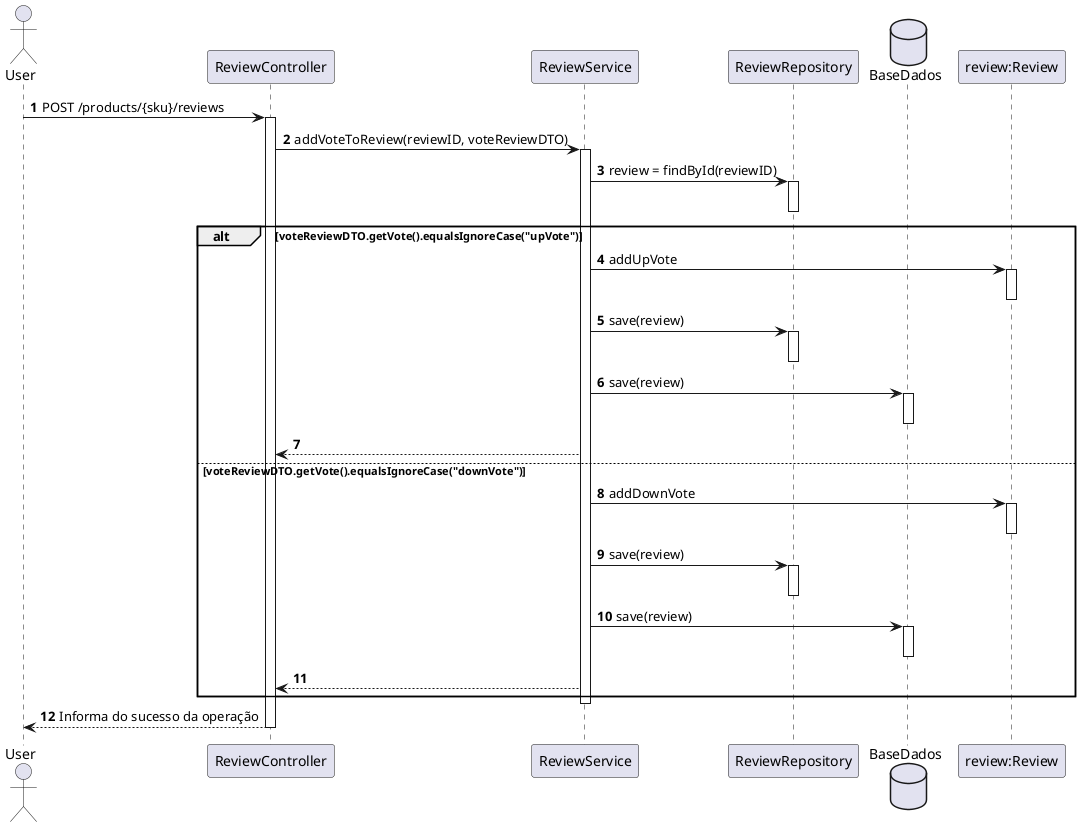 @startuml

autonumber

actor User as USR
participant ReviewController as CTRL
participant ReviewService as SRV
participant ReviewRepository as REPO
database BaseDados as DB

USR -> CTRL: POST /products/{sku}/reviews
activate CTRL
CTRL -> SRV: addVoteToReview(reviewID, voteReviewDTO)
activate SRV
SRV-> REPO: review = findById(reviewID)
activate REPO
deactivate REPO
alt voteReviewDTO.getVote().equalsIgnoreCase("upVote")
    SRV -> "review:Review": addUpVote
    activate "review:Review"
    deactivate "review:Review"
    SRV -> REPO: save(review)
    activate REPO
    deactivate REPO
    SRV -> DB: save(review)
    activate DB
    deactivate DB
    SRV --> CTRL:
else voteReviewDTO.getVote().equalsIgnoreCase("downVote")
    SRV -> "review:Review": addDownVote
    activate "review:Review"
    deactivate "review:Review"
    SRV -> REPO: save(review)
    activate REPO
    deactivate REPO
    SRV -> DB: save(review)
    activate DB
    deactivate DB
    SRV --> CTRL:
end
deactivate SRV
CTRL --> USR : Informa do sucesso da operação
deactivate CTRL
 @enduml